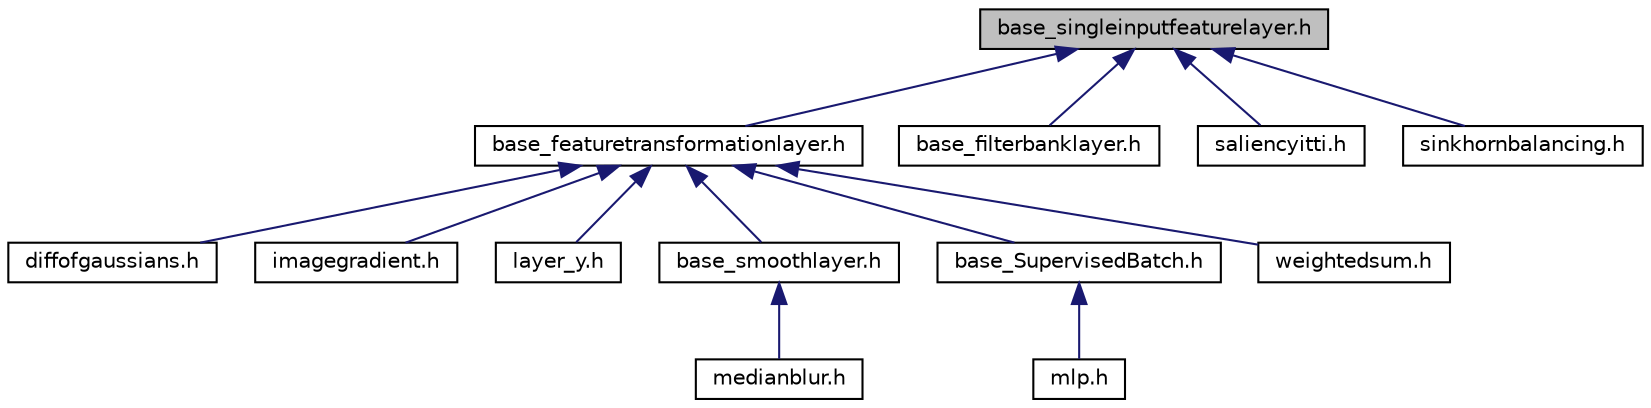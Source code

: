 digraph G
{
  edge [fontname="Helvetica",fontsize="10",labelfontname="Helvetica",labelfontsize="10"];
  node [fontname="Helvetica",fontsize="10",shape=record];
  Node1 [label="base_singleinputfeaturelayer.h",height=0.2,width=0.4,color="black", fillcolor="grey75", style="filled" fontcolor="black"];
  Node1 -> Node2 [dir="back",color="midnightblue",fontsize="10",style="solid",fontname="Helvetica"];
  Node2 [label="base_featuretransformationlayer.h",height=0.2,width=0.4,color="black", fillcolor="white", style="filled",URL="$base__featuretransformationlayer_8h.html"];
  Node2 -> Node3 [dir="back",color="midnightblue",fontsize="10",style="solid",fontname="Helvetica"];
  Node3 [label="diffofgaussians.h",height=0.2,width=0.4,color="black", fillcolor="white", style="filled",URL="$diffofgaussians_8h.html"];
  Node2 -> Node4 [dir="back",color="midnightblue",fontsize="10",style="solid",fontname="Helvetica"];
  Node4 [label="imagegradient.h",height=0.2,width=0.4,color="black", fillcolor="white", style="filled",URL="$imagegradient_8h.html"];
  Node2 -> Node5 [dir="back",color="midnightblue",fontsize="10",style="solid",fontname="Helvetica"];
  Node5 [label="layer_y.h",height=0.2,width=0.4,color="black", fillcolor="white", style="filled",URL="$layer__y_8h.html"];
  Node2 -> Node6 [dir="back",color="midnightblue",fontsize="10",style="solid",fontname="Helvetica"];
  Node6 [label="base_smoothlayer.h",height=0.2,width=0.4,color="black", fillcolor="white", style="filled",URL="$base__smoothlayer_8h.html"];
  Node6 -> Node7 [dir="back",color="midnightblue",fontsize="10",style="solid",fontname="Helvetica"];
  Node7 [label="medianblur.h",height=0.2,width=0.4,color="black", fillcolor="white", style="filled",URL="$medianblur_8h.html"];
  Node2 -> Node8 [dir="back",color="midnightblue",fontsize="10",style="solid",fontname="Helvetica"];
  Node8 [label="base_SupervisedBatch.h",height=0.2,width=0.4,color="black", fillcolor="white", style="filled",URL="$base__SupervisedBatch_8h.html"];
  Node8 -> Node9 [dir="back",color="midnightblue",fontsize="10",style="solid",fontname="Helvetica"];
  Node9 [label="mlp.h",height=0.2,width=0.4,color="black", fillcolor="white", style="filled",URL="$mlp_8h.html"];
  Node2 -> Node10 [dir="back",color="midnightblue",fontsize="10",style="solid",fontname="Helvetica"];
  Node10 [label="weightedsum.h",height=0.2,width=0.4,color="black", fillcolor="white", style="filled",URL="$weightedsum_8h.html"];
  Node1 -> Node11 [dir="back",color="midnightblue",fontsize="10",style="solid",fontname="Helvetica"];
  Node11 [label="base_filterbanklayer.h",height=0.2,width=0.4,color="black", fillcolor="white", style="filled",URL="$base__filterbanklayer_8h.html"];
  Node1 -> Node12 [dir="back",color="midnightblue",fontsize="10",style="solid",fontname="Helvetica"];
  Node12 [label="saliencyitti.h",height=0.2,width=0.4,color="black", fillcolor="white", style="filled",URL="$saliencyitti_8h.html"];
  Node1 -> Node13 [dir="back",color="midnightblue",fontsize="10",style="solid",fontname="Helvetica"];
  Node13 [label="sinkhornbalancing.h",height=0.2,width=0.4,color="black", fillcolor="white", style="filled",URL="$sinkhornbalancing_8h.html"];
}
